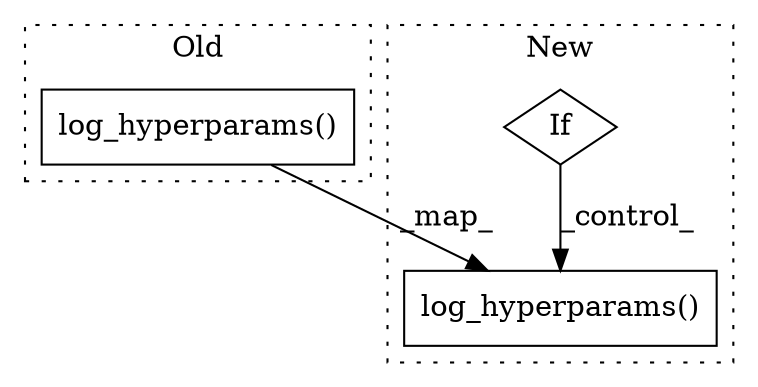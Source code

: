 digraph G {
subgraph cluster0 {
1 [label="log_hyperparams()" a="75" s="11561,11734" l="36,10" shape="box"];
label = "Old";
style="dotted";
}
subgraph cluster1 {
2 [label="log_hyperparams()" a="75" s="12939,13128" l="40,14" shape="box"];
3 [label="If" a="96" s="12661" l="3" shape="diamond"];
label = "New";
style="dotted";
}
1 -> 2 [label="_map_"];
3 -> 2 [label="_control_"];
}
